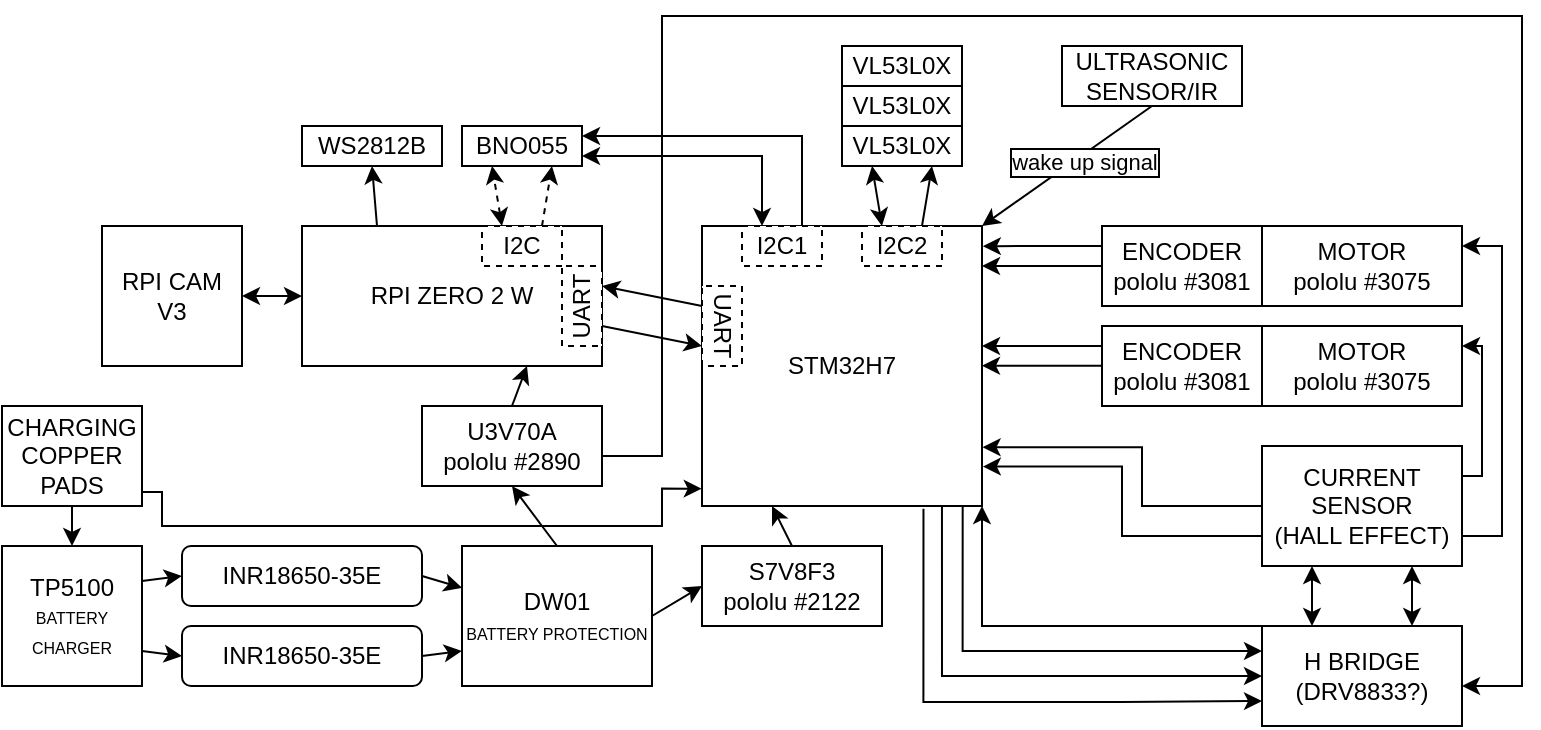 <mxfile version="22.1.3" type="device">
  <diagram name="Strona-1" id="mr1jpqiAd6D3nJ4Dobpt">
    <mxGraphModel dx="1393" dy="540" grid="1" gridSize="10" guides="1" tooltips="1" connect="1" arrows="1" fold="1" page="1" pageScale="1" pageWidth="827" pageHeight="1169" math="0" shadow="0">
      <root>
        <mxCell id="0" />
        <mxCell id="1" parent="0" />
        <mxCell id="kblaAlUt2YU5-3huf7GQ-1" value="STM32H7" style="whiteSpace=wrap;html=1;aspect=fixed;" parent="1" vertex="1">
          <mxGeometry x="400" y="440" width="140" height="140" as="geometry" />
        </mxCell>
        <mxCell id="kblaAlUt2YU5-3huf7GQ-2" value="I2C1" style="rounded=0;whiteSpace=wrap;html=1;dashed=1;" parent="1" vertex="1">
          <mxGeometry x="420" y="440" width="40" height="20" as="geometry" />
        </mxCell>
        <mxCell id="kblaAlUt2YU5-3huf7GQ-3" value="I2C2" style="rounded=0;whiteSpace=wrap;html=1;dashed=1;" parent="1" vertex="1">
          <mxGeometry x="480" y="440" width="40" height="20" as="geometry" />
        </mxCell>
        <mxCell id="kblaAlUt2YU5-3huf7GQ-5" value="RPI ZERO 2 W" style="rounded=0;whiteSpace=wrap;html=1;" parent="1" vertex="1">
          <mxGeometry x="200" y="440" width="150" height="70" as="geometry" />
        </mxCell>
        <mxCell id="kblaAlUt2YU5-3huf7GQ-6" value="RPI CAM&lt;br&gt;V3" style="whiteSpace=wrap;html=1;aspect=fixed;" parent="1" vertex="1">
          <mxGeometry x="100" y="440" width="70" height="70" as="geometry" />
        </mxCell>
        <mxCell id="kblaAlUt2YU5-3huf7GQ-7" value="VL53L0X" style="rounded=0;whiteSpace=wrap;html=1;" parent="1" vertex="1">
          <mxGeometry x="470" y="390" width="60" height="20" as="geometry" />
        </mxCell>
        <mxCell id="kblaAlUt2YU5-3huf7GQ-8" value="VL53L0X" style="rounded=0;whiteSpace=wrap;html=1;" parent="1" vertex="1">
          <mxGeometry x="470" y="350" width="60" height="20" as="geometry" />
        </mxCell>
        <mxCell id="kblaAlUt2YU5-3huf7GQ-9" value="VL53L0X" style="rounded=0;whiteSpace=wrap;html=1;" parent="1" vertex="1">
          <mxGeometry x="470" y="370" width="60" height="20" as="geometry" />
        </mxCell>
        <mxCell id="kblaAlUt2YU5-3huf7GQ-10" value="I2C" style="rounded=0;whiteSpace=wrap;html=1;dashed=1;" parent="1" vertex="1">
          <mxGeometry x="290" y="440" width="40" height="20" as="geometry" />
        </mxCell>
        <mxCell id="kblaAlUt2YU5-3huf7GQ-11" value="BNO055" style="rounded=0;whiteSpace=wrap;html=1;" parent="1" vertex="1">
          <mxGeometry x="280" y="390" width="60" height="20" as="geometry" />
        </mxCell>
        <mxCell id="kblaAlUt2YU5-3huf7GQ-13" value="WS2812B" style="rounded=0;whiteSpace=wrap;html=1;" parent="1" vertex="1">
          <mxGeometry x="200" y="390" width="70" height="20" as="geometry" />
        </mxCell>
        <mxCell id="kblaAlUt2YU5-3huf7GQ-15" value="UART" style="rounded=0;whiteSpace=wrap;html=1;dashed=1;rotation=-90;" parent="1" vertex="1">
          <mxGeometry x="320" y="470" width="40" height="20" as="geometry" />
        </mxCell>
        <mxCell id="kblaAlUt2YU5-3huf7GQ-16" value="UART" style="rounded=0;whiteSpace=wrap;html=1;dashed=1;rotation=90;" parent="1" vertex="1">
          <mxGeometry x="390" y="480" width="40" height="20" as="geometry" />
        </mxCell>
        <mxCell id="kblaAlUt2YU5-3huf7GQ-17" value="ENCODER&lt;br&gt;pololu #3081" style="rounded=0;whiteSpace=wrap;html=1;" parent="1" vertex="1">
          <mxGeometry x="600" y="490" width="80" height="40" as="geometry" />
        </mxCell>
        <mxCell id="kblaAlUt2YU5-3huf7GQ-18" value="U3V70A&lt;br&gt;pololu #2890" style="rounded=0;whiteSpace=wrap;html=1;" parent="1" vertex="1">
          <mxGeometry x="260" y="530" width="90" height="40" as="geometry" />
        </mxCell>
        <mxCell id="kblaAlUt2YU5-3huf7GQ-19" value="ENCODER&lt;br&gt;pololu #3081" style="rounded=0;whiteSpace=wrap;html=1;" parent="1" vertex="1">
          <mxGeometry x="600" y="440" width="80" height="40" as="geometry" />
        </mxCell>
        <mxCell id="kblaAlUt2YU5-3huf7GQ-21" value="MOTOR&lt;br&gt;pololu #3075" style="rounded=0;whiteSpace=wrap;html=1;" parent="1" vertex="1">
          <mxGeometry x="680" y="440" width="100" height="40" as="geometry" />
        </mxCell>
        <mxCell id="kblaAlUt2YU5-3huf7GQ-22" value="MOTOR&lt;br&gt;pololu #3075" style="rounded=0;whiteSpace=wrap;html=1;" parent="1" vertex="1">
          <mxGeometry x="680" y="490" width="100" height="40" as="geometry" />
        </mxCell>
        <mxCell id="kblaAlUt2YU5-3huf7GQ-23" value="S7V8F3&lt;br&gt;pololu #2122" style="rounded=0;whiteSpace=wrap;html=1;" parent="1" vertex="1">
          <mxGeometry x="400" y="600" width="90" height="40" as="geometry" />
        </mxCell>
        <mxCell id="kblaAlUt2YU5-3huf7GQ-25" value="DW01&lt;br&gt;&lt;font style=&quot;font-size: 8px;&quot;&gt;BATTERY PROTECTION&lt;/font&gt;" style="rounded=0;whiteSpace=wrap;html=1;" parent="1" vertex="1">
          <mxGeometry x="280" y="600" width="95" height="70" as="geometry" />
        </mxCell>
        <mxCell id="kblaAlUt2YU5-3huf7GQ-26" value="INR18650-35E" style="rounded=1;whiteSpace=wrap;html=1;" parent="1" vertex="1">
          <mxGeometry x="140" y="600" width="120" height="30" as="geometry" />
        </mxCell>
        <mxCell id="kblaAlUt2YU5-3huf7GQ-27" value="INR18650-35E" style="rounded=1;whiteSpace=wrap;html=1;" parent="1" vertex="1">
          <mxGeometry x="140" y="640" width="120" height="30" as="geometry" />
        </mxCell>
        <mxCell id="kblaAlUt2YU5-3huf7GQ-28" value="CURRENT&lt;br&gt;SENSOR&lt;br&gt;(HALL EFFECT)" style="rounded=0;whiteSpace=wrap;html=1;" parent="1" vertex="1">
          <mxGeometry x="680" y="550" width="100" height="60" as="geometry" />
        </mxCell>
        <mxCell id="kblaAlUt2YU5-3huf7GQ-30" value="H BRIDGE&lt;br&gt;(DRV8833?)" style="rounded=0;whiteSpace=wrap;html=1;" parent="1" vertex="1">
          <mxGeometry x="680" y="640" width="100" height="50" as="geometry" />
        </mxCell>
        <mxCell id="kblaAlUt2YU5-3huf7GQ-31" value="" style="endArrow=classic;startArrow=classic;html=1;rounded=0;exitX=1;exitY=0.5;exitDx=0;exitDy=0;entryX=0;entryY=0.5;entryDx=0;entryDy=0;" parent="1" source="kblaAlUt2YU5-3huf7GQ-6" target="kblaAlUt2YU5-3huf7GQ-5" edge="1">
          <mxGeometry width="50" height="50" relative="1" as="geometry">
            <mxPoint x="230" y="490" as="sourcePoint" />
            <mxPoint x="280" y="440" as="targetPoint" />
          </mxGeometry>
        </mxCell>
        <mxCell id="kblaAlUt2YU5-3huf7GQ-32" value="" style="endArrow=classic;html=1;rounded=0;exitX=0.25;exitY=0;exitDx=0;exitDy=0;entryX=0.5;entryY=1;entryDx=0;entryDy=0;" parent="1" source="kblaAlUt2YU5-3huf7GQ-5" target="kblaAlUt2YU5-3huf7GQ-13" edge="1">
          <mxGeometry width="50" height="50" relative="1" as="geometry">
            <mxPoint x="270" y="470" as="sourcePoint" />
            <mxPoint x="320" y="420" as="targetPoint" />
          </mxGeometry>
        </mxCell>
        <mxCell id="kblaAlUt2YU5-3huf7GQ-34" value="" style="endArrow=classic;startArrow=classic;html=1;rounded=0;exitX=0.25;exitY=0;exitDx=0;exitDy=0;entryX=0.25;entryY=1;entryDx=0;entryDy=0;dashed=1;" parent="1" source="kblaAlUt2YU5-3huf7GQ-10" target="kblaAlUt2YU5-3huf7GQ-11" edge="1">
          <mxGeometry width="50" height="50" relative="1" as="geometry">
            <mxPoint x="270" y="470" as="sourcePoint" />
            <mxPoint x="320" y="420" as="targetPoint" />
          </mxGeometry>
        </mxCell>
        <mxCell id="kblaAlUt2YU5-3huf7GQ-35" value="" style="endArrow=classic;html=1;rounded=0;exitX=0.75;exitY=0;exitDx=0;exitDy=0;entryX=0.75;entryY=1;entryDx=0;entryDy=0;dashed=1;" parent="1" source="kblaAlUt2YU5-3huf7GQ-10" target="kblaAlUt2YU5-3huf7GQ-11" edge="1">
          <mxGeometry width="50" height="50" relative="1" as="geometry">
            <mxPoint x="330" y="470" as="sourcePoint" />
            <mxPoint x="380" y="420" as="targetPoint" />
          </mxGeometry>
        </mxCell>
        <mxCell id="kblaAlUt2YU5-3huf7GQ-36" value="" style="endArrow=classic;startArrow=classic;html=1;rounded=0;exitX=0.25;exitY=0;exitDx=0;exitDy=0;entryX=0.25;entryY=1;entryDx=0;entryDy=0;" parent="1" source="kblaAlUt2YU5-3huf7GQ-3" target="kblaAlUt2YU5-3huf7GQ-7" edge="1">
          <mxGeometry width="50" height="50" relative="1" as="geometry">
            <mxPoint x="480" y="430" as="sourcePoint" />
            <mxPoint x="480" y="380" as="targetPoint" />
          </mxGeometry>
        </mxCell>
        <mxCell id="kblaAlUt2YU5-3huf7GQ-37" value="" style="endArrow=classic;html=1;rounded=0;exitX=0.75;exitY=0;exitDx=0;exitDy=0;entryX=0.75;entryY=1;entryDx=0;entryDy=0;" parent="1" source="kblaAlUt2YU5-3huf7GQ-3" target="kblaAlUt2YU5-3huf7GQ-7" edge="1">
          <mxGeometry width="50" height="50" relative="1" as="geometry">
            <mxPoint x="440" y="440" as="sourcePoint" />
            <mxPoint x="490" y="390" as="targetPoint" />
          </mxGeometry>
        </mxCell>
        <mxCell id="kblaAlUt2YU5-3huf7GQ-38" value="" style="endArrow=classic;startArrow=classic;html=1;rounded=0;exitX=1;exitY=0.75;exitDx=0;exitDy=0;entryX=0.25;entryY=0;entryDx=0;entryDy=0;edgeStyle=orthogonalEdgeStyle;" parent="1" source="kblaAlUt2YU5-3huf7GQ-11" target="kblaAlUt2YU5-3huf7GQ-2" edge="1">
          <mxGeometry width="50" height="50" relative="1" as="geometry">
            <mxPoint x="380" y="440" as="sourcePoint" />
            <mxPoint x="430" y="390" as="targetPoint" />
          </mxGeometry>
        </mxCell>
        <mxCell id="kblaAlUt2YU5-3huf7GQ-39" value="" style="endArrow=classic;html=1;rounded=0;entryX=1;entryY=0.25;entryDx=0;entryDy=0;exitX=0.75;exitY=0;exitDx=0;exitDy=0;edgeStyle=orthogonalEdgeStyle;" parent="1" source="kblaAlUt2YU5-3huf7GQ-2" target="kblaAlUt2YU5-3huf7GQ-11" edge="1">
          <mxGeometry width="50" height="50" relative="1" as="geometry">
            <mxPoint x="360" y="430" as="sourcePoint" />
            <mxPoint x="410" y="380" as="targetPoint" />
          </mxGeometry>
        </mxCell>
        <mxCell id="kblaAlUt2YU5-3huf7GQ-40" value="" style="endArrow=classic;html=1;rounded=0;exitX=0.25;exitY=1;exitDx=0;exitDy=0;entryX=0.75;entryY=1;entryDx=0;entryDy=0;" parent="1" source="kblaAlUt2YU5-3huf7GQ-16" target="kblaAlUt2YU5-3huf7GQ-15" edge="1">
          <mxGeometry width="50" height="50" relative="1" as="geometry">
            <mxPoint x="430" y="510" as="sourcePoint" />
            <mxPoint x="480" y="460" as="targetPoint" />
          </mxGeometry>
        </mxCell>
        <mxCell id="kblaAlUt2YU5-3huf7GQ-41" value="" style="endArrow=classic;html=1;rounded=0;exitX=0.25;exitY=1;exitDx=0;exitDy=0;entryX=0.75;entryY=1;entryDx=0;entryDy=0;" parent="1" source="kblaAlUt2YU5-3huf7GQ-15" target="kblaAlUt2YU5-3huf7GQ-16" edge="1">
          <mxGeometry width="50" height="50" relative="1" as="geometry">
            <mxPoint x="390" y="520" as="sourcePoint" />
            <mxPoint x="440" y="470" as="targetPoint" />
          </mxGeometry>
        </mxCell>
        <mxCell id="kblaAlUt2YU5-3huf7GQ-42" value="" style="endArrow=classic;html=1;rounded=0;exitX=0;exitY=0.25;exitDx=0;exitDy=0;entryX=1.003;entryY=0.072;entryDx=0;entryDy=0;entryPerimeter=0;" parent="1" source="kblaAlUt2YU5-3huf7GQ-19" target="kblaAlUt2YU5-3huf7GQ-1" edge="1">
          <mxGeometry width="50" height="50" relative="1" as="geometry">
            <mxPoint x="620" y="415" as="sourcePoint" />
            <mxPoint x="560" y="460" as="targetPoint" />
          </mxGeometry>
        </mxCell>
        <mxCell id="kblaAlUt2YU5-3huf7GQ-43" value="" style="endArrow=classic;html=1;rounded=0;exitX=0;exitY=0.25;exitDx=0;exitDy=0;entryX=1.003;entryY=0.072;entryDx=0;entryDy=0;entryPerimeter=0;" parent="1" edge="1">
          <mxGeometry width="50" height="50" relative="1" as="geometry">
            <mxPoint x="600" y="460" as="sourcePoint" />
            <mxPoint x="540" y="460" as="targetPoint" />
          </mxGeometry>
        </mxCell>
        <mxCell id="kblaAlUt2YU5-3huf7GQ-44" value="" style="endArrow=classic;html=1;rounded=0;exitX=0;exitY=0.25;exitDx=0;exitDy=0;entryX=1.003;entryY=0.072;entryDx=0;entryDy=0;entryPerimeter=0;" parent="1" edge="1">
          <mxGeometry width="50" height="50" relative="1" as="geometry">
            <mxPoint x="600" y="500" as="sourcePoint" />
            <mxPoint x="540" y="500" as="targetPoint" />
          </mxGeometry>
        </mxCell>
        <mxCell id="kblaAlUt2YU5-3huf7GQ-45" value="" style="endArrow=classic;html=1;rounded=0;exitX=0;exitY=0.25;exitDx=0;exitDy=0;entryX=1.003;entryY=0.072;entryDx=0;entryDy=0;entryPerimeter=0;" parent="1" edge="1">
          <mxGeometry width="50" height="50" relative="1" as="geometry">
            <mxPoint x="600" y="509.84" as="sourcePoint" />
            <mxPoint x="540" y="509.84" as="targetPoint" />
          </mxGeometry>
        </mxCell>
        <mxCell id="kblaAlUt2YU5-3huf7GQ-46" value="" style="endArrow=classic;html=1;rounded=0;exitX=1;exitY=0.5;exitDx=0;exitDy=0;" parent="1" source="kblaAlUt2YU5-3huf7GQ-26" target="kblaAlUt2YU5-3huf7GQ-25" edge="1">
          <mxGeometry width="50" height="50" relative="1" as="geometry">
            <mxPoint x="355" y="610" as="sourcePoint" />
            <mxPoint x="405" y="560" as="targetPoint" />
          </mxGeometry>
        </mxCell>
        <mxCell id="kblaAlUt2YU5-3huf7GQ-48" value="" style="endArrow=classic;html=1;rounded=0;exitX=1;exitY=0.5;exitDx=0;exitDy=0;entryX=0;entryY=0.75;entryDx=0;entryDy=0;" parent="1" source="kblaAlUt2YU5-3huf7GQ-27" target="kblaAlUt2YU5-3huf7GQ-25" edge="1">
          <mxGeometry width="50" height="50" relative="1" as="geometry">
            <mxPoint x="405" y="640" as="sourcePoint" />
            <mxPoint x="455" y="590" as="targetPoint" />
          </mxGeometry>
        </mxCell>
        <mxCell id="kblaAlUt2YU5-3huf7GQ-51" value="" style="endArrow=classic;html=1;rounded=0;exitX=0.5;exitY=0;exitDx=0;exitDy=0;entryX=0.25;entryY=1;entryDx=0;entryDy=0;" parent="1" source="kblaAlUt2YU5-3huf7GQ-23" target="kblaAlUt2YU5-3huf7GQ-1" edge="1">
          <mxGeometry width="50" height="50" relative="1" as="geometry">
            <mxPoint x="440" y="620" as="sourcePoint" />
            <mxPoint x="490" y="570" as="targetPoint" />
          </mxGeometry>
        </mxCell>
        <mxCell id="kblaAlUt2YU5-3huf7GQ-52" value="" style="endArrow=classic;html=1;rounded=0;exitX=0.5;exitY=0;exitDx=0;exitDy=0;entryX=0.75;entryY=1;entryDx=0;entryDy=0;" parent="1" source="kblaAlUt2YU5-3huf7GQ-18" target="kblaAlUt2YU5-3huf7GQ-5" edge="1">
          <mxGeometry width="50" height="50" relative="1" as="geometry">
            <mxPoint x="290" y="560" as="sourcePoint" />
            <mxPoint x="340" y="510" as="targetPoint" />
          </mxGeometry>
        </mxCell>
        <mxCell id="kblaAlUt2YU5-3huf7GQ-53" value="ULTRASONIC&lt;br&gt;SENSOR/IR" style="rounded=0;whiteSpace=wrap;html=1;" parent="1" vertex="1">
          <mxGeometry x="580" y="350" width="90" height="30" as="geometry" />
        </mxCell>
        <mxCell id="kblaAlUt2YU5-3huf7GQ-54" value="" style="endArrow=classic;html=1;rounded=0;exitX=0.5;exitY=1;exitDx=0;exitDy=0;entryX=1;entryY=0;entryDx=0;entryDy=0;" parent="1" source="kblaAlUt2YU5-3huf7GQ-53" target="kblaAlUt2YU5-3huf7GQ-1" edge="1">
          <mxGeometry width="50" height="50" relative="1" as="geometry">
            <mxPoint x="630" y="430" as="sourcePoint" />
            <mxPoint x="680" y="380" as="targetPoint" />
          </mxGeometry>
        </mxCell>
        <mxCell id="kblaAlUt2YU5-3huf7GQ-55" value="wake up signal" style="edgeLabel;html=1;align=center;verticalAlign=middle;resizable=0;points=[];labelBorderColor=default;" parent="kblaAlUt2YU5-3huf7GQ-54" vertex="1" connectable="0">
          <mxGeometry x="-0.162" y="3" relative="1" as="geometry">
            <mxPoint as="offset" />
          </mxGeometry>
        </mxCell>
        <mxCell id="kblaAlUt2YU5-3huf7GQ-59" value="" style="endArrow=classic;html=1;rounded=0;exitX=1;exitY=0.75;exitDx=0;exitDy=0;entryX=1;entryY=0.25;entryDx=0;entryDy=0;" parent="1" source="kblaAlUt2YU5-3huf7GQ-28" target="kblaAlUt2YU5-3huf7GQ-21" edge="1">
          <mxGeometry width="50" height="50" relative="1" as="geometry">
            <mxPoint x="790" y="590" as="sourcePoint" />
            <mxPoint x="810" y="450" as="targetPoint" />
            <Array as="points">
              <mxPoint x="800" y="595" />
              <mxPoint x="800" y="450" />
            </Array>
          </mxGeometry>
        </mxCell>
        <mxCell id="kblaAlUt2YU5-3huf7GQ-60" value="" style="endArrow=classic;html=1;rounded=0;exitX=1;exitY=0.25;exitDx=0;exitDy=0;entryX=1;entryY=0.25;entryDx=0;entryDy=0;edgeStyle=orthogonalEdgeStyle;" parent="1" source="kblaAlUt2YU5-3huf7GQ-28" target="kblaAlUt2YU5-3huf7GQ-22" edge="1">
          <mxGeometry width="50" height="50" relative="1" as="geometry">
            <mxPoint x="780" y="570" as="sourcePoint" />
            <mxPoint x="830" y="520" as="targetPoint" />
          </mxGeometry>
        </mxCell>
        <mxCell id="kblaAlUt2YU5-3huf7GQ-61" value="" style="endArrow=classic;startArrow=classic;html=1;rounded=0;entryX=0.25;entryY=1;entryDx=0;entryDy=0;exitX=0.25;exitY=0;exitDx=0;exitDy=0;" parent="1" source="kblaAlUt2YU5-3huf7GQ-30" target="kblaAlUt2YU5-3huf7GQ-28" edge="1">
          <mxGeometry width="50" height="50" relative="1" as="geometry">
            <mxPoint x="650" y="660" as="sourcePoint" />
            <mxPoint x="700" y="610" as="targetPoint" />
          </mxGeometry>
        </mxCell>
        <mxCell id="kblaAlUt2YU5-3huf7GQ-62" value="" style="endArrow=classic;startArrow=classic;html=1;rounded=0;entryX=0.75;entryY=1;entryDx=0;entryDy=0;exitX=0.75;exitY=0;exitDx=0;exitDy=0;" parent="1" source="kblaAlUt2YU5-3huf7GQ-30" target="kblaAlUt2YU5-3huf7GQ-28" edge="1">
          <mxGeometry width="50" height="50" relative="1" as="geometry">
            <mxPoint x="800" y="650" as="sourcePoint" />
            <mxPoint x="800" y="620" as="targetPoint" />
          </mxGeometry>
        </mxCell>
        <mxCell id="kblaAlUt2YU5-3huf7GQ-70" value="" style="endArrow=classic;html=1;rounded=0;exitX=0.931;exitY=1.004;exitDx=0;exitDy=0;exitPerimeter=0;entryX=0;entryY=0.25;entryDx=0;entryDy=0;edgeStyle=orthogonalEdgeStyle;" parent="1" source="kblaAlUt2YU5-3huf7GQ-1" target="kblaAlUt2YU5-3huf7GQ-30" edge="1">
          <mxGeometry width="50" height="50" relative="1" as="geometry">
            <mxPoint x="540" y="650" as="sourcePoint" />
            <mxPoint x="590" y="600" as="targetPoint" />
          </mxGeometry>
        </mxCell>
        <mxCell id="kblaAlUt2YU5-3huf7GQ-71" value="" style="endArrow=classic;html=1;rounded=0;exitX=0.857;exitY=1.004;exitDx=0;exitDy=0;exitPerimeter=0;entryX=0;entryY=0.5;entryDx=0;entryDy=0;edgeStyle=orthogonalEdgeStyle;" parent="1" source="kblaAlUt2YU5-3huf7GQ-1" target="kblaAlUt2YU5-3huf7GQ-30" edge="1">
          <mxGeometry width="50" height="50" relative="1" as="geometry">
            <mxPoint x="600" y="630" as="sourcePoint" />
            <mxPoint x="650" y="580" as="targetPoint" />
          </mxGeometry>
        </mxCell>
        <mxCell id="kblaAlUt2YU5-3huf7GQ-72" value="" style="endArrow=classic;html=1;rounded=0;exitX=0.791;exitY=1.01;exitDx=0;exitDy=0;exitPerimeter=0;entryX=0;entryY=0.75;entryDx=0;entryDy=0;edgeStyle=orthogonalEdgeStyle;" parent="1" source="kblaAlUt2YU5-3huf7GQ-1" target="kblaAlUt2YU5-3huf7GQ-30" edge="1">
          <mxGeometry width="50" height="50" relative="1" as="geometry">
            <mxPoint x="590" y="620" as="sourcePoint" />
            <mxPoint x="640" y="570" as="targetPoint" />
            <Array as="points">
              <mxPoint x="511" y="678" />
              <mxPoint x="610" y="678" />
            </Array>
          </mxGeometry>
        </mxCell>
        <mxCell id="kblaAlUt2YU5-3huf7GQ-73" value="" style="endArrow=classic;html=1;rounded=0;exitX=0;exitY=0;exitDx=0;exitDy=0;entryX=1;entryY=1;entryDx=0;entryDy=0;edgeStyle=orthogonalEdgeStyle;" parent="1" source="kblaAlUt2YU5-3huf7GQ-30" target="kblaAlUt2YU5-3huf7GQ-1" edge="1">
          <mxGeometry width="50" height="50" relative="1" as="geometry">
            <mxPoint x="570" y="580" as="sourcePoint" />
            <mxPoint x="620" y="530" as="targetPoint" />
            <Array as="points">
              <mxPoint x="540" y="640" />
            </Array>
          </mxGeometry>
        </mxCell>
        <mxCell id="kblaAlUt2YU5-3huf7GQ-76" value="" style="endArrow=classic;html=1;rounded=0;exitX=0;exitY=0.75;exitDx=0;exitDy=0;entryX=1.003;entryY=0.859;entryDx=0;entryDy=0;entryPerimeter=0;edgeStyle=orthogonalEdgeStyle;" parent="1" source="kblaAlUt2YU5-3huf7GQ-28" target="kblaAlUt2YU5-3huf7GQ-1" edge="1">
          <mxGeometry width="50" height="50" relative="1" as="geometry">
            <mxPoint x="580" y="620" as="sourcePoint" />
            <mxPoint x="630" y="570" as="targetPoint" />
          </mxGeometry>
        </mxCell>
        <mxCell id="kblaAlUt2YU5-3huf7GQ-77" value="" style="endArrow=classic;html=1;rounded=0;exitX=0;exitY=0.5;exitDx=0;exitDy=0;entryX=1.002;entryY=0.79;entryDx=0;entryDy=0;entryPerimeter=0;edgeStyle=orthogonalEdgeStyle;" parent="1" source="kblaAlUt2YU5-3huf7GQ-28" target="kblaAlUt2YU5-3huf7GQ-1" edge="1">
          <mxGeometry width="50" height="50" relative="1" as="geometry">
            <mxPoint x="620" y="590" as="sourcePoint" />
            <mxPoint x="670" y="540" as="targetPoint" />
            <Array as="points">
              <mxPoint x="620" y="580" />
              <mxPoint x="620" y="551" />
            </Array>
          </mxGeometry>
        </mxCell>
        <mxCell id="kblaAlUt2YU5-3huf7GQ-78" value="" style="endArrow=classic;html=1;rounded=0;exitX=1;exitY=0.5;exitDx=0;exitDy=0;edgeStyle=orthogonalEdgeStyle;entryX=1;entryY=0.5;entryDx=0;entryDy=0;" parent="1" edge="1">
          <mxGeometry width="50" height="50" relative="1" as="geometry">
            <mxPoint x="350" y="554.97" as="sourcePoint" />
            <mxPoint x="780" y="669.97" as="targetPoint" />
            <Array as="points">
              <mxPoint x="380" y="554.97" />
              <mxPoint x="380" y="334.97" />
              <mxPoint x="810" y="334.97" />
              <mxPoint x="810" y="669.97" />
            </Array>
          </mxGeometry>
        </mxCell>
        <mxCell id="QP9ESfs3dciiiOCJcSy7-1" value="TP5100&lt;br&gt;&lt;font style=&quot;font-size: 8px;&quot;&gt;BATTERY CHARGER&lt;/font&gt;" style="whiteSpace=wrap;html=1;aspect=fixed;" vertex="1" parent="1">
          <mxGeometry x="50" y="600" width="70" height="70" as="geometry" />
        </mxCell>
        <mxCell id="QP9ESfs3dciiiOCJcSy7-2" value="" style="endArrow=classic;html=1;rounded=0;exitX=0.5;exitY=0;exitDx=0;exitDy=0;entryX=0.5;entryY=1;entryDx=0;entryDy=0;" edge="1" parent="1" source="kblaAlUt2YU5-3huf7GQ-25" target="kblaAlUt2YU5-3huf7GQ-18">
          <mxGeometry width="50" height="50" relative="1" as="geometry">
            <mxPoint x="370" y="640" as="sourcePoint" />
            <mxPoint x="420" y="590" as="targetPoint" />
          </mxGeometry>
        </mxCell>
        <mxCell id="QP9ESfs3dciiiOCJcSy7-4" value="" style="endArrow=classic;html=1;rounded=0;exitX=1;exitY=0.5;exitDx=0;exitDy=0;entryX=0;entryY=0.5;entryDx=0;entryDy=0;" edge="1" parent="1" source="kblaAlUt2YU5-3huf7GQ-25" target="kblaAlUt2YU5-3huf7GQ-23">
          <mxGeometry width="50" height="50" relative="1" as="geometry">
            <mxPoint x="360" y="660" as="sourcePoint" />
            <mxPoint x="420" y="590" as="targetPoint" />
          </mxGeometry>
        </mxCell>
        <mxCell id="QP9ESfs3dciiiOCJcSy7-5" value="" style="endArrow=classic;html=1;rounded=0;exitX=1;exitY=0.25;exitDx=0;exitDy=0;entryX=0;entryY=0.5;entryDx=0;entryDy=0;" edge="1" parent="1" source="QP9ESfs3dciiiOCJcSy7-1" target="kblaAlUt2YU5-3huf7GQ-26">
          <mxGeometry width="50" height="50" relative="1" as="geometry">
            <mxPoint x="280" y="630" as="sourcePoint" />
            <mxPoint x="330" y="580" as="targetPoint" />
          </mxGeometry>
        </mxCell>
        <mxCell id="QP9ESfs3dciiiOCJcSy7-6" value="" style="endArrow=classic;html=1;rounded=0;exitX=1;exitY=0.75;exitDx=0;exitDy=0;entryX=0;entryY=0.5;entryDx=0;entryDy=0;" edge="1" parent="1" source="QP9ESfs3dciiiOCJcSy7-1" target="kblaAlUt2YU5-3huf7GQ-27">
          <mxGeometry width="50" height="50" relative="1" as="geometry">
            <mxPoint x="90" y="720" as="sourcePoint" />
            <mxPoint x="140" y="670" as="targetPoint" />
          </mxGeometry>
        </mxCell>
        <mxCell id="QP9ESfs3dciiiOCJcSy7-7" value="CHARGING COPPER&lt;br&gt;PADS" style="rounded=0;whiteSpace=wrap;html=1;" vertex="1" parent="1">
          <mxGeometry x="50" y="530" width="70" height="50" as="geometry" />
        </mxCell>
        <mxCell id="QP9ESfs3dciiiOCJcSy7-8" value="" style="endArrow=classic;html=1;rounded=0;exitX=0.5;exitY=1;exitDx=0;exitDy=0;entryX=0.5;entryY=0;entryDx=0;entryDy=0;" edge="1" parent="1" source="QP9ESfs3dciiiOCJcSy7-7" target="QP9ESfs3dciiiOCJcSy7-1">
          <mxGeometry width="50" height="50" relative="1" as="geometry">
            <mxPoint x="290" y="630" as="sourcePoint" />
            <mxPoint x="340" y="580" as="targetPoint" />
          </mxGeometry>
        </mxCell>
        <mxCell id="QP9ESfs3dciiiOCJcSy7-9" value="" style="endArrow=classic;html=1;rounded=0;exitX=1;exitY=0.75;exitDx=0;exitDy=0;entryX=-0.001;entryY=0.938;entryDx=0;entryDy=0;entryPerimeter=0;edgeStyle=orthogonalEdgeStyle;" edge="1" parent="1" source="QP9ESfs3dciiiOCJcSy7-7" target="kblaAlUt2YU5-3huf7GQ-1">
          <mxGeometry width="50" height="50" relative="1" as="geometry">
            <mxPoint x="370" y="580" as="sourcePoint" />
            <mxPoint x="420" y="530" as="targetPoint" />
            <Array as="points">
              <mxPoint x="130" y="573" />
              <mxPoint x="130" y="590" />
              <mxPoint x="380" y="590" />
              <mxPoint x="380" y="571" />
            </Array>
          </mxGeometry>
        </mxCell>
      </root>
    </mxGraphModel>
  </diagram>
</mxfile>
